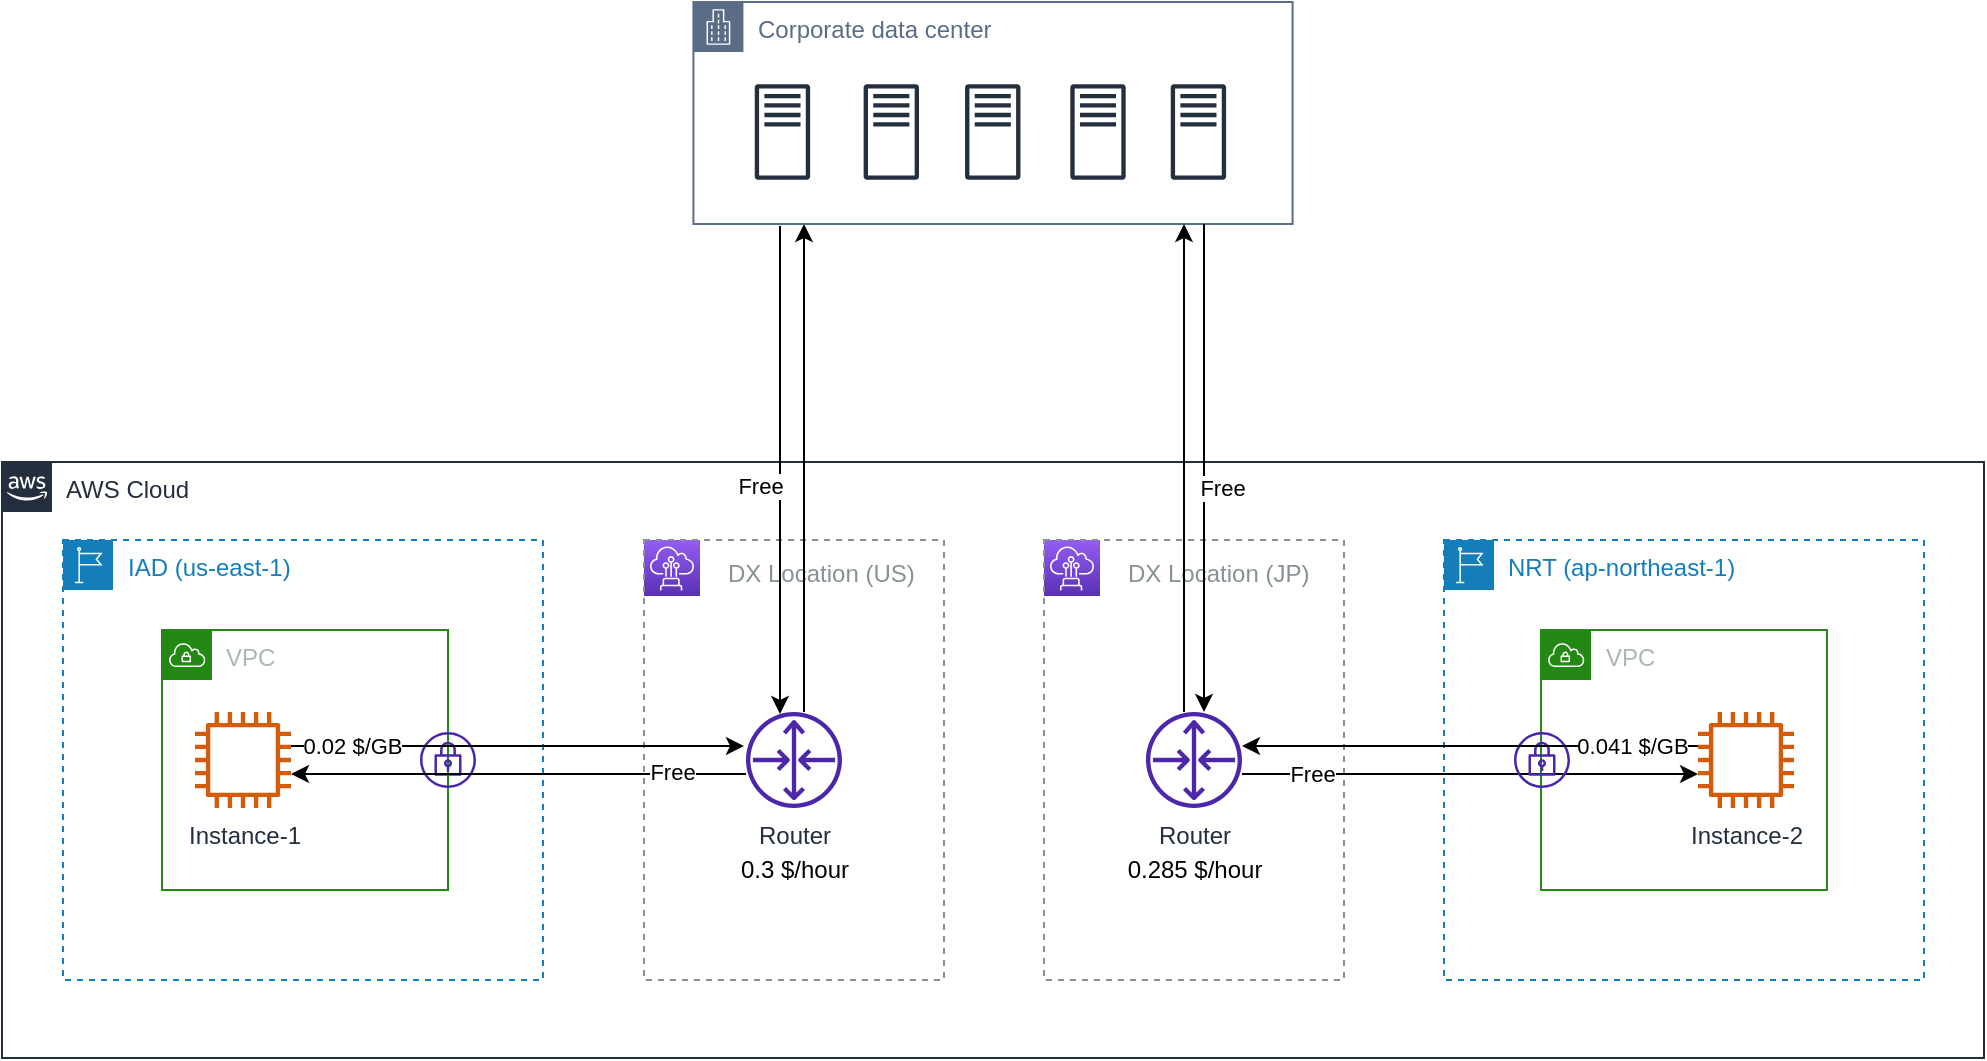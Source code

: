 <mxfile version="16.4.0" type="device"><diagram id="z6NwXe1fTO3x-a1_HNgl" name="第 1 页"><mxGraphModel dx="901" dy="1849" grid="1" gridSize="10" guides="1" tooltips="1" connect="1" arrows="1" fold="1" page="1" pageScale="1" pageWidth="827" pageHeight="1169" math="0" shadow="0"><root><mxCell id="0"/><mxCell id="1" parent="0"/><mxCell id="hU61wydo5i9oeFvT2EHK-13" value="AWS Cloud" style="points=[[0,0],[0.25,0],[0.5,0],[0.75,0],[1,0],[1,0.25],[1,0.5],[1,0.75],[1,1],[0.75,1],[0.5,1],[0.25,1],[0,1],[0,0.75],[0,0.5],[0,0.25]];outlineConnect=0;gradientColor=none;html=1;whiteSpace=wrap;fontSize=12;fontStyle=0;container=1;pointerEvents=0;collapsible=0;recursiveResize=0;shape=mxgraph.aws4.group;grIcon=mxgraph.aws4.group_aws_cloud_alt;strokeColor=#232F3E;fillColor=none;verticalAlign=top;align=left;spacingLeft=30;fontColor=#232F3E;dashed=0;" parent="1" vertex="1"><mxGeometry x="119" y="174" width="991" height="298" as="geometry"/></mxCell><mxCell id="hU61wydo5i9oeFvT2EHK-1" value="" style="sketch=0;points=[[0,0,0],[0.25,0,0],[0.5,0,0],[0.75,0,0],[1,0,0],[0,1,0],[0.25,1,0],[0.5,1,0],[0.75,1,0],[1,1,0],[0,0.25,0],[0,0.5,0],[0,0.75,0],[1,0.25,0],[1,0.5,0],[1,0.75,0]];outlineConnect=0;fontColor=#232F3E;gradientColor=#945DF2;gradientDirection=north;fillColor=#5A30B5;strokeColor=#ffffff;dashed=0;verticalLabelPosition=bottom;verticalAlign=top;align=center;html=1;fontSize=12;fontStyle=0;aspect=fixed;shape=mxgraph.aws4.resourceIcon;resIcon=mxgraph.aws4.direct_connect;" parent="1" vertex="1"><mxGeometry x="440" y="213" width="28" height="28" as="geometry"/></mxCell><mxCell id="hU61wydo5i9oeFvT2EHK-3" value="IAD (us-east-1)" style="points=[[0,0],[0.25,0],[0.5,0],[0.75,0],[1,0],[1,0.25],[1,0.5],[1,0.75],[1,1],[0.75,1],[0.5,1],[0.25,1],[0,1],[0,0.75],[0,0.5],[0,0.25]];outlineConnect=0;gradientColor=none;html=1;whiteSpace=wrap;fontSize=12;fontStyle=0;container=0;pointerEvents=0;collapsible=0;recursiveResize=0;shape=mxgraph.aws4.group;grIcon=mxgraph.aws4.group_region;strokeColor=#147EBA;fillColor=none;verticalAlign=top;align=left;spacingLeft=30;fontColor=#147EBA;dashed=1;" parent="1" vertex="1"><mxGeometry x="149.5" y="213" width="240" height="220" as="geometry"/></mxCell><mxCell id="hU61wydo5i9oeFvT2EHK-8" value="&lt;blockquote style=&quot;margin: 0 0 0 40px ; border: none ; padding: 0px&quot;&gt;DX Location (US)&lt;/blockquote&gt;" style="outlineConnect=0;gradientColor=none;html=1;whiteSpace=wrap;fontSize=12;fontStyle=0;strokeColor=#879196;fillColor=none;verticalAlign=top;align=left;fontColor=#879196;dashed=1;spacingTop=3;" parent="1" vertex="1"><mxGeometry x="440" y="213" width="150" height="220" as="geometry"/></mxCell><mxCell id="hU61wydo5i9oeFvT2EHK-6" value="VPC" style="points=[[0,0],[0.25,0],[0.5,0],[0.75,0],[1,0],[1,0.25],[1,0.5],[1,0.75],[1,1],[0.75,1],[0.5,1],[0.25,1],[0,1],[0,0.75],[0,0.5],[0,0.25]];outlineConnect=0;gradientColor=none;html=1;whiteSpace=wrap;fontSize=12;fontStyle=0;container=1;pointerEvents=0;collapsible=0;recursiveResize=0;shape=mxgraph.aws4.group;grIcon=mxgraph.aws4.group_vpc;strokeColor=#248814;fillColor=none;verticalAlign=top;align=left;spacingLeft=30;fontColor=#AAB7B8;dashed=0;" parent="1" vertex="1"><mxGeometry x="199" y="258" width="143" height="130" as="geometry"/></mxCell><mxCell id="hU61wydo5i9oeFvT2EHK-7" value="Instance-1" style="sketch=0;outlineConnect=0;fontColor=#232F3E;gradientColor=none;fillColor=#D45B07;strokeColor=none;dashed=0;verticalLabelPosition=bottom;verticalAlign=top;align=center;html=1;fontSize=12;fontStyle=0;aspect=fixed;pointerEvents=1;shape=mxgraph.aws4.instance2;" parent="hU61wydo5i9oeFvT2EHK-6" vertex="1"><mxGeometry x="16.5" y="41" width="48" height="48" as="geometry"/></mxCell><mxCell id="hU61wydo5i9oeFvT2EHK-5" value="" style="sketch=0;outlineConnect=0;fontColor=#232F3E;gradientColor=none;fillColor=#4D27AA;strokeColor=none;dashed=0;verticalLabelPosition=bottom;verticalAlign=top;align=center;html=1;fontSize=12;fontStyle=0;aspect=fixed;pointerEvents=1;shape=mxgraph.aws4.vpn_gateway;" parent="hU61wydo5i9oeFvT2EHK-6" vertex="1"><mxGeometry x="129" y="51" width="28" height="28" as="geometry"/></mxCell><mxCell id="hU61wydo5i9oeFvT2EHK-21" style="edgeStyle=orthogonalEdgeStyle;rounded=0;orthogonalLoop=1;jettySize=auto;html=1;" parent="1" edge="1" source="hU61wydo5i9oeFvT2EHK-4"><mxGeometry relative="1" as="geometry"><mxPoint x="505" y="330" as="sourcePoint"/><mxPoint x="263.5" y="330" as="targetPoint"/><Array as="points"><mxPoint x="480" y="330"/><mxPoint x="480" y="330"/></Array></mxGeometry></mxCell><mxCell id="hU61wydo5i9oeFvT2EHK-22" value="Free" style="edgeLabel;html=1;align=center;verticalAlign=middle;resizable=0;points=[];" parent="hU61wydo5i9oeFvT2EHK-21" vertex="1" connectable="0"><mxGeometry x="-0.718" y="-1" relative="1" as="geometry"><mxPoint x="-5" as="offset"/></mxGeometry></mxCell><mxCell id="hU61wydo5i9oeFvT2EHK-41" style="edgeStyle=orthogonalEdgeStyle;rounded=0;orthogonalLoop=1;jettySize=auto;html=1;entryX=0.5;entryY=1;entryDx=0;entryDy=0;" parent="1" edge="1"><mxGeometry relative="1" as="geometry"><mxPoint x="520" y="299" as="sourcePoint"/><mxPoint x="520" y="55" as="targetPoint"/></mxGeometry></mxCell><mxCell id="hU61wydo5i9oeFvT2EHK-4" value="Router" style="sketch=0;outlineConnect=0;fontColor=#232F3E;gradientColor=none;fillColor=#4D27AA;strokeColor=none;dashed=0;verticalLabelPosition=bottom;verticalAlign=top;align=center;html=1;fontSize=12;fontStyle=0;aspect=fixed;pointerEvents=1;shape=mxgraph.aws4.router;" parent="1" vertex="1"><mxGeometry x="491" y="299" width="48" height="48" as="geometry"/></mxCell><mxCell id="hU61wydo5i9oeFvT2EHK-19" style="edgeStyle=orthogonalEdgeStyle;rounded=0;orthogonalLoop=1;jettySize=auto;html=1;" parent="1" edge="1"><mxGeometry relative="1" as="geometry"><mxPoint x="263.5" y="316" as="sourcePoint"/><mxPoint x="490" y="316" as="targetPoint"/></mxGeometry></mxCell><mxCell id="hU61wydo5i9oeFvT2EHK-20" value="0.02 $/GB" style="edgeLabel;html=1;align=center;verticalAlign=middle;resizable=0;points=[];" parent="hU61wydo5i9oeFvT2EHK-19" vertex="1" connectable="0"><mxGeometry x="-0.731" relative="1" as="geometry"><mxPoint as="offset"/></mxGeometry></mxCell><mxCell id="hU61wydo5i9oeFvT2EHK-27" value="0.3 $/hour" style="text;html=1;align=center;verticalAlign=middle;resizable=0;points=[];autosize=1;strokeColor=none;fillColor=none;" parent="1" vertex="1"><mxGeometry x="480" y="368" width="70" height="20" as="geometry"/></mxCell><mxCell id="hU61wydo5i9oeFvT2EHK-38" value="" style="group" parent="1" vertex="1" connectable="0"><mxGeometry x="464.71" y="-56" width="299.58" height="111" as="geometry"/></mxCell><mxCell id="hU61wydo5i9oeFvT2EHK-30" value="" style="sketch=0;outlineConnect=0;fontColor=#232F3E;gradientColor=none;fillColor=#232F3D;strokeColor=none;dashed=0;verticalLabelPosition=bottom;verticalAlign=top;align=center;html=1;fontSize=12;fontStyle=0;aspect=fixed;pointerEvents=1;shape=mxgraph.aws4.traditional_server;" parent="hU61wydo5i9oeFvT2EHK-38" vertex="1"><mxGeometry x="30.668" y="41" width="27.69" height="48" as="geometry"/></mxCell><mxCell id="hU61wydo5i9oeFvT2EHK-31" value="Corporate data center" style="points=[[0,0],[0.25,0],[0.5,0],[0.75,0],[1,0],[1,0.25],[1,0.5],[1,0.75],[1,1],[0.75,1],[0.5,1],[0.25,1],[0,1],[0,0.75],[0,0.5],[0,0.25]];outlineConnect=0;gradientColor=none;html=1;whiteSpace=wrap;fontSize=12;fontStyle=0;container=1;pointerEvents=0;collapsible=0;recursiveResize=0;shape=mxgraph.aws4.group;grIcon=mxgraph.aws4.group_corporate_data_center;strokeColor=#5A6C86;fillColor=none;verticalAlign=top;align=left;spacingLeft=30;fontColor=#5A6C86;dashed=0;" parent="hU61wydo5i9oeFvT2EHK-38" vertex="1"><mxGeometry width="299.58" height="111" as="geometry"/></mxCell><mxCell id="hU61wydo5i9oeFvT2EHK-32" value="" style="sketch=0;outlineConnect=0;fontColor=#232F3E;gradientColor=none;fillColor=#232F3D;strokeColor=none;dashed=0;verticalLabelPosition=bottom;verticalAlign=top;align=center;html=1;fontSize=12;fontStyle=0;aspect=fixed;pointerEvents=1;shape=mxgraph.aws4.traditional_server;" parent="hU61wydo5i9oeFvT2EHK-38" vertex="1"><mxGeometry x="85.107" y="41" width="27.69" height="48" as="geometry"/></mxCell><mxCell id="hU61wydo5i9oeFvT2EHK-33" value="" style="sketch=0;outlineConnect=0;fontColor=#232F3E;gradientColor=none;fillColor=#232F3D;strokeColor=none;dashed=0;verticalLabelPosition=bottom;verticalAlign=top;align=center;html=1;fontSize=12;fontStyle=1;aspect=fixed;pointerEvents=1;shape=mxgraph.aws4.traditional_server;" parent="hU61wydo5i9oeFvT2EHK-38" vertex="1"><mxGeometry x="135.827" y="41" width="27.69" height="48" as="geometry"/></mxCell><mxCell id="hU61wydo5i9oeFvT2EHK-34" value="" style="sketch=0;outlineConnect=0;fontColor=#232F3E;gradientColor=none;fillColor=#232F3D;strokeColor=none;dashed=0;verticalLabelPosition=bottom;verticalAlign=top;align=center;html=1;fontSize=12;fontStyle=1;aspect=fixed;pointerEvents=1;shape=mxgraph.aws4.traditional_server;" parent="hU61wydo5i9oeFvT2EHK-38" vertex="1"><mxGeometry x="238.658" y="41" width="27.69" height="48" as="geometry"/></mxCell><mxCell id="hU61wydo5i9oeFvT2EHK-35" value="" style="sketch=0;outlineConnect=0;fontColor=#232F3E;gradientColor=none;fillColor=#232F3D;strokeColor=none;dashed=0;verticalLabelPosition=bottom;verticalAlign=top;align=center;html=1;fontSize=12;fontStyle=1;aspect=fixed;pointerEvents=1;shape=mxgraph.aws4.traditional_server;" parent="hU61wydo5i9oeFvT2EHK-38" vertex="1"><mxGeometry x="188.442" y="41" width="27.69" height="48" as="geometry"/></mxCell><mxCell id="hU61wydo5i9oeFvT2EHK-39" style="edgeStyle=orthogonalEdgeStyle;rounded=0;orthogonalLoop=1;jettySize=auto;html=1;" parent="1" edge="1"><mxGeometry relative="1" as="geometry"><mxPoint x="508" y="56" as="sourcePoint"/><mxPoint x="508" y="300" as="targetPoint"/></mxGeometry></mxCell><mxCell id="hU61wydo5i9oeFvT2EHK-40" value="Free" style="edgeLabel;html=1;align=center;verticalAlign=middle;resizable=0;points=[];" parent="hU61wydo5i9oeFvT2EHK-39" vertex="1" connectable="0"><mxGeometry x="-0.188" relative="1" as="geometry"><mxPoint x="-10" y="31" as="offset"/></mxGeometry></mxCell><mxCell id="JxespCJkXEvY5e2tFKx4-1" value="" style="sketch=0;points=[[0,0,0],[0.25,0,0],[0.5,0,0],[0.75,0,0],[1,0,0],[0,1,0],[0.25,1,0],[0.5,1,0],[0.75,1,0],[1,1,0],[0,0.25,0],[0,0.5,0],[0,0.75,0],[1,0.25,0],[1,0.5,0],[1,0.75,0]];outlineConnect=0;fontColor=#232F3E;gradientColor=#945DF2;gradientDirection=north;fillColor=#5A30B5;strokeColor=#ffffff;dashed=0;verticalLabelPosition=bottom;verticalAlign=top;align=center;html=1;fontSize=12;fontStyle=0;aspect=fixed;shape=mxgraph.aws4.resourceIcon;resIcon=mxgraph.aws4.direct_connect;" vertex="1" parent="1"><mxGeometry x="640" y="213" width="28" height="28" as="geometry"/></mxCell><mxCell id="JxespCJkXEvY5e2tFKx4-2" value="&lt;blockquote style=&quot;margin: 0 0 0 40px ; border: none ; padding: 0px&quot;&gt;DX Location (JP)&lt;/blockquote&gt;" style="outlineConnect=0;gradientColor=none;html=1;whiteSpace=wrap;fontSize=12;fontStyle=0;strokeColor=#879196;fillColor=none;verticalAlign=top;align=left;fontColor=#879196;dashed=1;spacingTop=3;" vertex="1" parent="1"><mxGeometry x="640" y="213" width="150" height="220" as="geometry"/></mxCell><mxCell id="JxespCJkXEvY5e2tFKx4-14" style="edgeStyle=orthogonalEdgeStyle;rounded=0;orthogonalLoop=1;jettySize=auto;html=1;" edge="1" parent="1"><mxGeometry relative="1" as="geometry"><mxPoint x="739" y="330" as="sourcePoint"/><mxPoint x="967" y="330" as="targetPoint"/></mxGeometry></mxCell><mxCell id="JxespCJkXEvY5e2tFKx4-15" value="Free" style="edgeLabel;html=1;align=center;verticalAlign=middle;resizable=0;points=[];" vertex="1" connectable="0" parent="JxespCJkXEvY5e2tFKx4-14"><mxGeometry x="-0.597" relative="1" as="geometry"><mxPoint x="-11" as="offset"/></mxGeometry></mxCell><mxCell id="JxespCJkXEvY5e2tFKx4-16" style="edgeStyle=orthogonalEdgeStyle;rounded=0;orthogonalLoop=1;jettySize=auto;html=1;" edge="1" parent="1" source="JxespCJkXEvY5e2tFKx4-4" target="hU61wydo5i9oeFvT2EHK-31"><mxGeometry relative="1" as="geometry"><mxPoint x="715" y="130" as="targetPoint"/><Array as="points"><mxPoint x="710" y="80"/><mxPoint x="710" y="80"/></Array></mxGeometry></mxCell><mxCell id="JxespCJkXEvY5e2tFKx4-4" value="Router" style="sketch=0;outlineConnect=0;fontColor=#232F3E;gradientColor=none;fillColor=#4D27AA;strokeColor=none;dashed=0;verticalLabelPosition=bottom;verticalAlign=top;align=center;html=1;fontSize=12;fontStyle=0;aspect=fixed;pointerEvents=1;shape=mxgraph.aws4.router;" vertex="1" parent="1"><mxGeometry x="691" y="299" width="48" height="48" as="geometry"/></mxCell><mxCell id="JxespCJkXEvY5e2tFKx4-5" value="0.285 $/hour" style="text;html=1;align=center;verticalAlign=middle;resizable=0;points=[];autosize=1;strokeColor=none;fillColor=none;" vertex="1" parent="1"><mxGeometry x="675" y="368" width="80" height="20" as="geometry"/></mxCell><mxCell id="JxespCJkXEvY5e2tFKx4-8" value="NRT (ap-northeast-1)" style="points=[[0,0],[0.25,0],[0.5,0],[0.75,0],[1,0],[1,0.25],[1,0.5],[1,0.75],[1,1],[0.75,1],[0.5,1],[0.25,1],[0,1],[0,0.75],[0,0.5],[0,0.25]];outlineConnect=0;gradientColor=none;html=1;whiteSpace=wrap;fontSize=12;fontStyle=0;container=0;pointerEvents=0;collapsible=0;recursiveResize=0;shape=mxgraph.aws4.group;grIcon=mxgraph.aws4.group_region;strokeColor=#147EBA;fillColor=none;verticalAlign=top;align=left;spacingLeft=30;fontColor=#147EBA;dashed=1;" vertex="1" parent="1"><mxGeometry x="840" y="213" width="240" height="220" as="geometry"/></mxCell><mxCell id="JxespCJkXEvY5e2tFKx4-9" value="VPC" style="points=[[0,0],[0.25,0],[0.5,0],[0.75,0],[1,0],[1,0.25],[1,0.5],[1,0.75],[1,1],[0.75,1],[0.5,1],[0.25,1],[0,1],[0,0.75],[0,0.5],[0,0.25]];outlineConnect=0;gradientColor=none;html=1;whiteSpace=wrap;fontSize=12;fontStyle=0;container=1;pointerEvents=0;collapsible=0;recursiveResize=0;shape=mxgraph.aws4.group;grIcon=mxgraph.aws4.group_vpc;strokeColor=#248814;fillColor=none;verticalAlign=top;align=left;spacingLeft=30;fontColor=#AAB7B8;dashed=0;" vertex="1" parent="1"><mxGeometry x="888.5" y="258" width="143" height="130" as="geometry"/></mxCell><mxCell id="JxespCJkXEvY5e2tFKx4-10" value="Instance-2" style="sketch=0;outlineConnect=0;fontColor=#232F3E;gradientColor=none;fillColor=#D45B07;strokeColor=none;dashed=0;verticalLabelPosition=bottom;verticalAlign=top;align=center;html=1;fontSize=12;fontStyle=0;aspect=fixed;pointerEvents=1;shape=mxgraph.aws4.instance2;" vertex="1" parent="JxespCJkXEvY5e2tFKx4-9"><mxGeometry x="78.5" y="41" width="48" height="48" as="geometry"/></mxCell><mxCell id="JxespCJkXEvY5e2tFKx4-11" value="" style="sketch=0;outlineConnect=0;fontColor=#232F3E;gradientColor=none;fillColor=#4D27AA;strokeColor=none;dashed=0;verticalLabelPosition=bottom;verticalAlign=top;align=center;html=1;fontSize=12;fontStyle=0;aspect=fixed;pointerEvents=1;shape=mxgraph.aws4.vpn_gateway;" vertex="1" parent="JxespCJkXEvY5e2tFKx4-9"><mxGeometry x="-13.5" y="51" width="28" height="28" as="geometry"/></mxCell><mxCell id="JxespCJkXEvY5e2tFKx4-12" style="edgeStyle=orthogonalEdgeStyle;rounded=0;orthogonalLoop=1;jettySize=auto;html=1;" edge="1" parent="1"><mxGeometry relative="1" as="geometry"><mxPoint x="967" y="316" as="sourcePoint"/><mxPoint x="739" y="316" as="targetPoint"/></mxGeometry></mxCell><mxCell id="JxespCJkXEvY5e2tFKx4-13" value="0.041 $/GB" style="edgeLabel;html=1;align=center;verticalAlign=middle;resizable=0;points=[];" vertex="1" connectable="0" parent="JxespCJkXEvY5e2tFKx4-12"><mxGeometry x="-0.684" relative="1" as="geometry"><mxPoint x="3" as="offset"/></mxGeometry></mxCell><mxCell id="JxespCJkXEvY5e2tFKx4-17" style="edgeStyle=orthogonalEdgeStyle;rounded=0;orthogonalLoop=1;jettySize=auto;html=1;" edge="1" parent="1" source="hU61wydo5i9oeFvT2EHK-31" target="JxespCJkXEvY5e2tFKx4-4"><mxGeometry relative="1" as="geometry"><Array as="points"><mxPoint x="720" y="190"/><mxPoint x="720" y="190"/></Array></mxGeometry></mxCell><mxCell id="JxespCJkXEvY5e2tFKx4-18" value="Free" style="edgeLabel;html=1;align=center;verticalAlign=middle;resizable=0;points=[];" vertex="1" connectable="0" parent="JxespCJkXEvY5e2tFKx4-17"><mxGeometry x="0.082" y="1" relative="1" as="geometry"><mxPoint x="8" as="offset"/></mxGeometry></mxCell></root></mxGraphModel></diagram></mxfile>